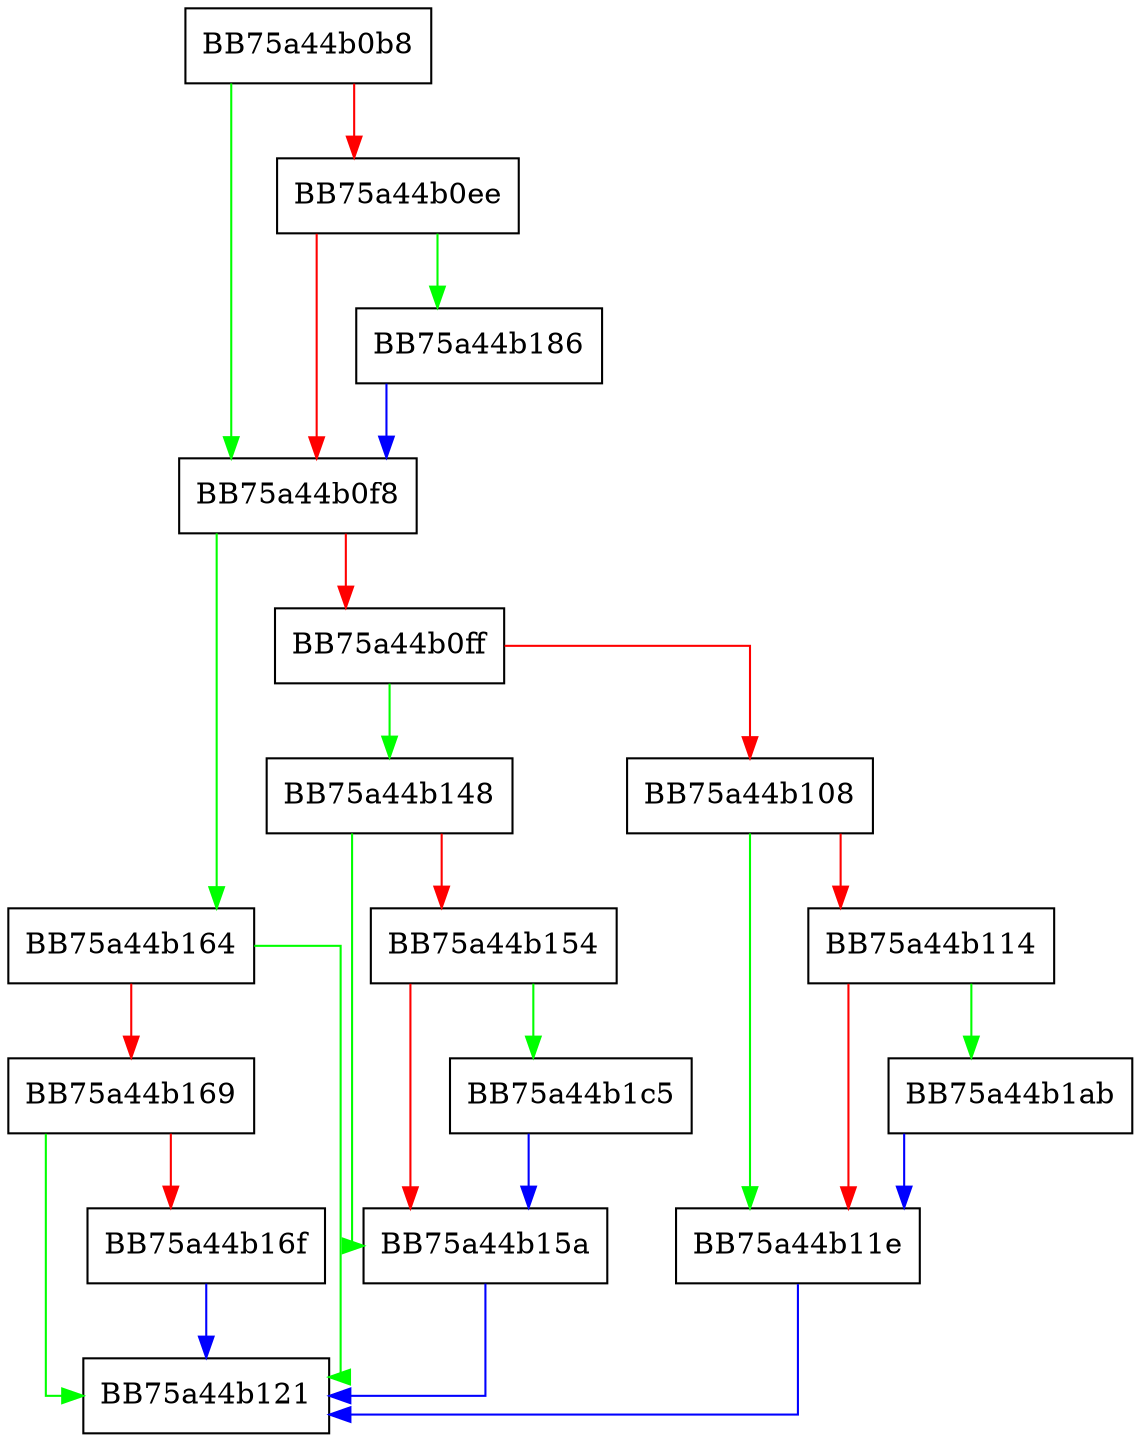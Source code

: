 digraph UnloadProfile {
  node [shape="box"];
  graph [splines=ortho];
  BB75a44b0b8 -> BB75a44b0f8 [color="green"];
  BB75a44b0b8 -> BB75a44b0ee [color="red"];
  BB75a44b0ee -> BB75a44b186 [color="green"];
  BB75a44b0ee -> BB75a44b0f8 [color="red"];
  BB75a44b0f8 -> BB75a44b164 [color="green"];
  BB75a44b0f8 -> BB75a44b0ff [color="red"];
  BB75a44b0ff -> BB75a44b148 [color="green"];
  BB75a44b0ff -> BB75a44b108 [color="red"];
  BB75a44b108 -> BB75a44b11e [color="green"];
  BB75a44b108 -> BB75a44b114 [color="red"];
  BB75a44b114 -> BB75a44b1ab [color="green"];
  BB75a44b114 -> BB75a44b11e [color="red"];
  BB75a44b11e -> BB75a44b121 [color="blue"];
  BB75a44b148 -> BB75a44b15a [color="green"];
  BB75a44b148 -> BB75a44b154 [color="red"];
  BB75a44b154 -> BB75a44b1c5 [color="green"];
  BB75a44b154 -> BB75a44b15a [color="red"];
  BB75a44b15a -> BB75a44b121 [color="blue"];
  BB75a44b164 -> BB75a44b121 [color="green"];
  BB75a44b164 -> BB75a44b169 [color="red"];
  BB75a44b169 -> BB75a44b121 [color="green"];
  BB75a44b169 -> BB75a44b16f [color="red"];
  BB75a44b16f -> BB75a44b121 [color="blue"];
  BB75a44b186 -> BB75a44b0f8 [color="blue"];
  BB75a44b1ab -> BB75a44b11e [color="blue"];
  BB75a44b1c5 -> BB75a44b15a [color="blue"];
}